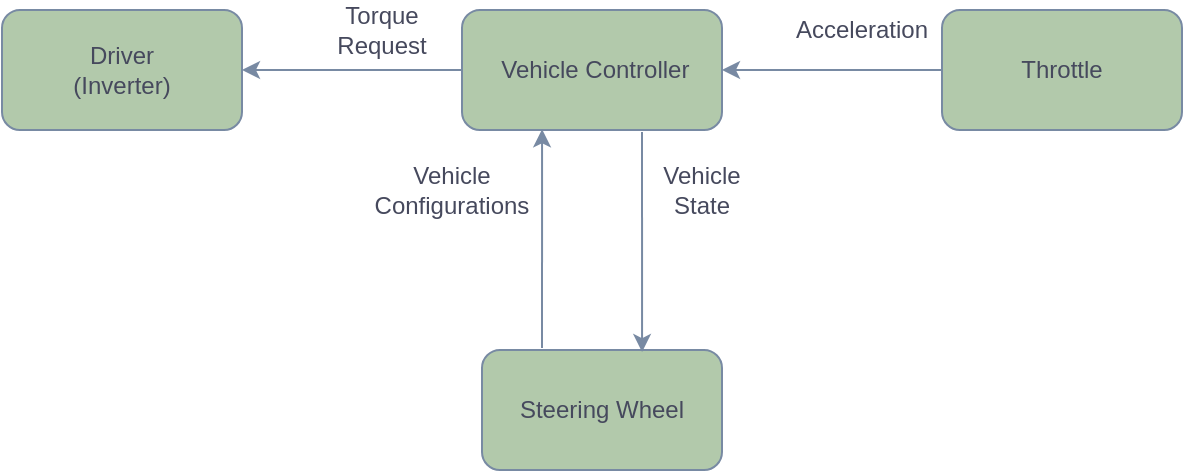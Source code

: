 <mxfile version="14.7.4" type="github">
  <diagram id="JOvm8MCQJ4ccbjPxpsr4" name="Page-1">
    <mxGraphModel dx="868" dy="484" grid="1" gridSize="10" guides="1" tooltips="1" connect="1" arrows="1" fold="1" page="1" pageScale="1" pageWidth="827" pageHeight="1169" math="0" shadow="0">
      <root>
        <mxCell id="0" />
        <mxCell id="1" parent="0" />
        <mxCell id="ZS8tEYhq-2Os1BeV-gBH-1" value="" style="rounded=1;whiteSpace=wrap;html=1;fillColor=#B2C9AB;strokeColor=#788AA3;fontColor=#46495D;" parent="1" vertex="1">
          <mxGeometry x="350" y="340" width="130" height="60" as="geometry" />
        </mxCell>
        <mxCell id="ZS8tEYhq-2Os1BeV-gBH-2" value="Vehicle Controller&amp;nbsp;&amp;nbsp;" style="text;html=1;strokeColor=none;fillColor=none;align=center;verticalAlign=middle;whiteSpace=wrap;rounded=0;fontColor=#46495D;" parent="1" vertex="1">
          <mxGeometry x="365" y="360" width="110" height="20" as="geometry" />
        </mxCell>
        <mxCell id="ZS8tEYhq-2Os1BeV-gBH-3" value="" style="rounded=1;whiteSpace=wrap;html=1;fillColor=#B2C9AB;strokeColor=#788AA3;fontColor=#46495D;" parent="1" vertex="1">
          <mxGeometry x="360" y="510" width="120" height="60" as="geometry" />
        </mxCell>
        <mxCell id="ZS8tEYhq-2Os1BeV-gBH-4" value="Steering Wheel" style="text;html=1;strokeColor=none;fillColor=none;align=center;verticalAlign=middle;whiteSpace=wrap;rounded=0;fontColor=#46495D;" parent="1" vertex="1">
          <mxGeometry x="370" y="520" width="100" height="40" as="geometry" />
        </mxCell>
        <mxCell id="ZS8tEYhq-2Os1BeV-gBH-5" value="" style="endArrow=classic;html=1;entryX=0.667;entryY=0.017;entryDx=0;entryDy=0;entryPerimeter=0;strokeColor=#788AA3;fontColor=#46495D;" parent="1" target="ZS8tEYhq-2Os1BeV-gBH-3" edge="1">
          <mxGeometry width="50" height="50" relative="1" as="geometry">
            <mxPoint x="440" y="401" as="sourcePoint" />
            <mxPoint x="480" y="450" as="targetPoint" />
          </mxGeometry>
        </mxCell>
        <mxCell id="ZS8tEYhq-2Os1BeV-gBH-6" value="" style="endArrow=classic;html=1;entryX=0.308;entryY=0.994;entryDx=0;entryDy=0;entryPerimeter=0;strokeColor=#788AA3;fontColor=#46495D;" parent="1" target="ZS8tEYhq-2Os1BeV-gBH-1" edge="1">
          <mxGeometry width="50" height="50" relative="1" as="geometry">
            <mxPoint x="390" y="509" as="sourcePoint" />
            <mxPoint x="450" y="470" as="targetPoint" />
          </mxGeometry>
        </mxCell>
        <mxCell id="ZS8tEYhq-2Os1BeV-gBH-7" value="" style="rounded=1;whiteSpace=wrap;html=1;fillColor=#B2C9AB;strokeColor=#788AA3;fontColor=#46495D;" parent="1" vertex="1">
          <mxGeometry x="590" y="340" width="120" height="60" as="geometry" />
        </mxCell>
        <mxCell id="ZS8tEYhq-2Os1BeV-gBH-8" value="Throttle" style="text;html=1;strokeColor=none;fillColor=none;align=center;verticalAlign=middle;whiteSpace=wrap;rounded=0;fontColor=#46495D;" parent="1" vertex="1">
          <mxGeometry x="610" y="355" width="80" height="30" as="geometry" />
        </mxCell>
        <mxCell id="ZS8tEYhq-2Os1BeV-gBH-9" value="" style="endArrow=classic;html=1;exitX=0;exitY=0.5;exitDx=0;exitDy=0;strokeColor=#788AA3;fontColor=#46495D;" parent="1" source="ZS8tEYhq-2Os1BeV-gBH-7" edge="1">
          <mxGeometry width="50" height="50" relative="1" as="geometry">
            <mxPoint x="490" y="430" as="sourcePoint" />
            <mxPoint x="480" y="370" as="targetPoint" />
          </mxGeometry>
        </mxCell>
        <mxCell id="ZS8tEYhq-2Os1BeV-gBH-10" value="Acceleration" style="text;html=1;strokeColor=none;fillColor=none;align=center;verticalAlign=middle;whiteSpace=wrap;rounded=0;fontColor=#46495D;" parent="1" vertex="1">
          <mxGeometry x="530" y="340" width="40" height="20" as="geometry" />
        </mxCell>
        <mxCell id="ZS8tEYhq-2Os1BeV-gBH-11" value="Vehicle Configurations" style="text;html=1;strokeColor=none;fillColor=none;align=center;verticalAlign=middle;whiteSpace=wrap;rounded=0;fontColor=#46495D;" parent="1" vertex="1">
          <mxGeometry x="290" y="420" width="110" height="20" as="geometry" />
        </mxCell>
        <mxCell id="ZS8tEYhq-2Os1BeV-gBH-12" value="Vehicle&lt;br&gt;State" style="text;html=1;strokeColor=none;fillColor=none;align=center;verticalAlign=middle;whiteSpace=wrap;rounded=0;fontColor=#46495D;" parent="1" vertex="1">
          <mxGeometry x="450" y="420" width="40" height="20" as="geometry" />
        </mxCell>
        <mxCell id="ZS8tEYhq-2Os1BeV-gBH-15" value="" style="rounded=1;whiteSpace=wrap;html=1;fillColor=#B2C9AB;strokeColor=#788AA3;fontColor=#46495D;" parent="1" vertex="1">
          <mxGeometry x="120" y="340" width="120" height="60" as="geometry" />
        </mxCell>
        <mxCell id="ZS8tEYhq-2Os1BeV-gBH-16" value="Driver&lt;br&gt;(Inverter)" style="text;html=1;strokeColor=none;fillColor=none;align=center;verticalAlign=middle;whiteSpace=wrap;rounded=0;fontColor=#46495D;" parent="1" vertex="1">
          <mxGeometry x="160" y="360" width="40" height="20" as="geometry" />
        </mxCell>
        <mxCell id="ZS8tEYhq-2Os1BeV-gBH-17" value="" style="endArrow=classic;html=1;entryX=1;entryY=0.5;entryDx=0;entryDy=0;exitX=0;exitY=0.5;exitDx=0;exitDy=0;strokeColor=#788AA3;fontColor=#46495D;" parent="1" source="ZS8tEYhq-2Os1BeV-gBH-1" target="ZS8tEYhq-2Os1BeV-gBH-15" edge="1">
          <mxGeometry width="50" height="50" relative="1" as="geometry">
            <mxPoint x="430" y="330" as="sourcePoint" />
            <mxPoint x="480" y="280" as="targetPoint" />
          </mxGeometry>
        </mxCell>
        <mxCell id="ZS8tEYhq-2Os1BeV-gBH-19" value="Torque&lt;br&gt;Request" style="text;html=1;strokeColor=none;fillColor=none;align=center;verticalAlign=middle;whiteSpace=wrap;rounded=0;fontColor=#46495D;" parent="1" vertex="1">
          <mxGeometry x="290" y="340" width="40" height="20" as="geometry" />
        </mxCell>
      </root>
    </mxGraphModel>
  </diagram>
</mxfile>
